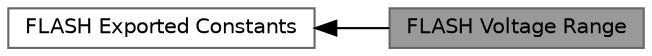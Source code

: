 digraph "FLASH Voltage Range"
{
 // LATEX_PDF_SIZE
  bgcolor="transparent";
  edge [fontname=Helvetica,fontsize=10,labelfontname=Helvetica,labelfontsize=10];
  node [fontname=Helvetica,fontsize=10,shape=box,height=0.2,width=0.4];
  rankdir=LR;
  Node2 [id="Node000002",label="FLASH Exported Constants",height=0.2,width=0.4,color="grey40", fillcolor="white", style="filled",URL="$group__FLASHEx__Exported__Constants.html",tooltip=" "];
  Node1 [id="Node000001",label="FLASH Voltage Range",height=0.2,width=0.4,color="gray40", fillcolor="grey60", style="filled", fontcolor="black",tooltip=" "];
  Node2->Node1 [shape=plaintext, dir="back", style="solid"];
}
